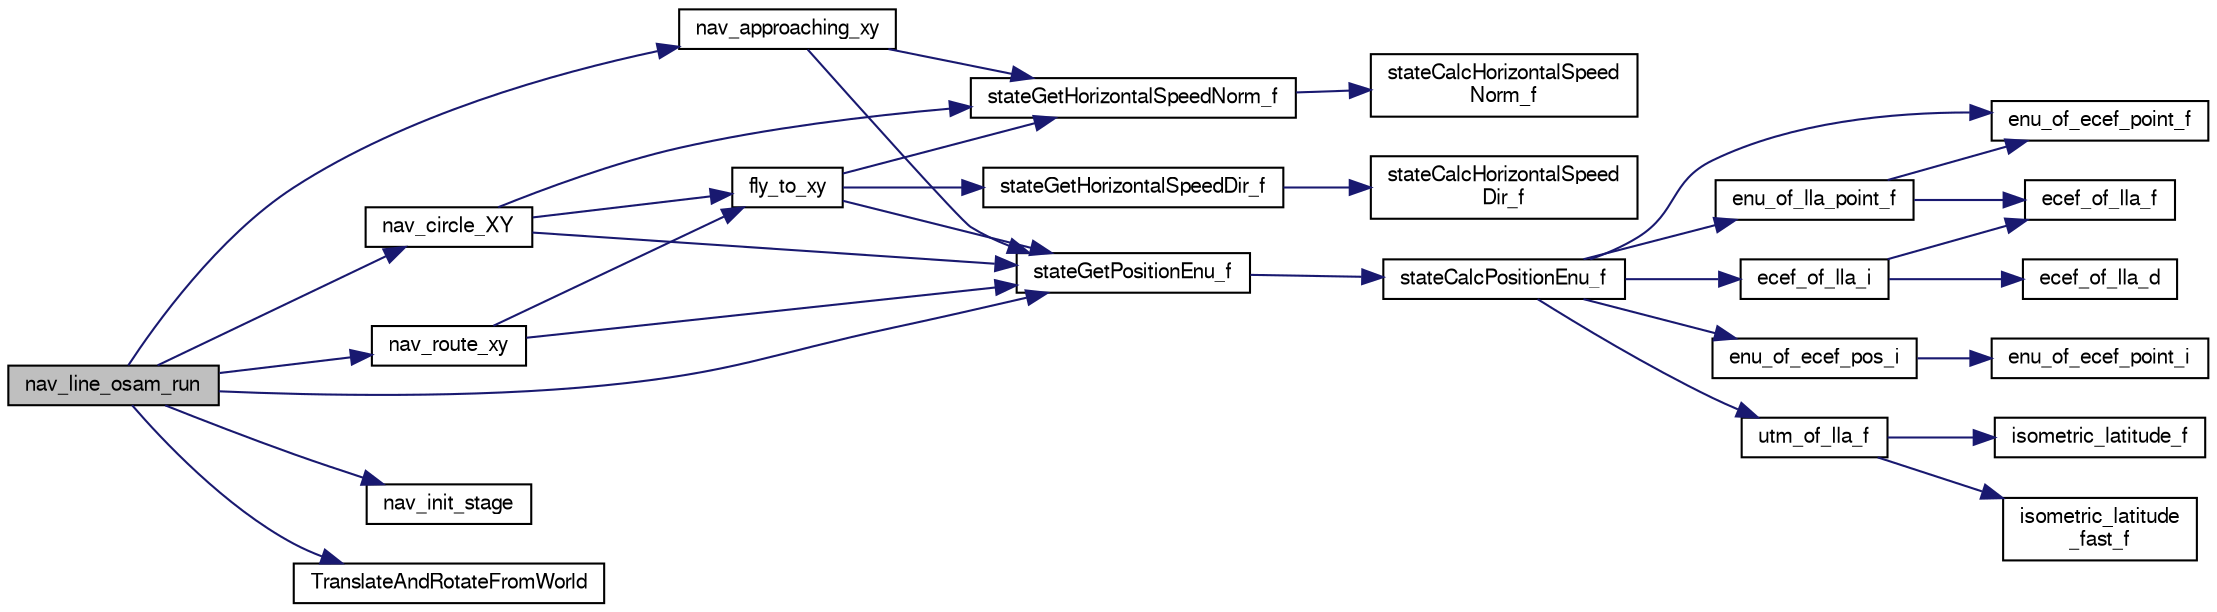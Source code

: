 digraph "nav_line_osam_run"
{
  edge [fontname="FreeSans",fontsize="10",labelfontname="FreeSans",labelfontsize="10"];
  node [fontname="FreeSans",fontsize="10",shape=record];
  rankdir="LR";
  Node1 [label="nav_line_osam_run",height=0.2,width=0.4,color="black", fillcolor="grey75", style="filled", fontcolor="black"];
  Node1 -> Node2 [color="midnightblue",fontsize="10",style="solid",fontname="FreeSans"];
  Node2 [label="nav_approaching_xy",height=0.2,width=0.4,color="black", fillcolor="white", style="filled",URL="$nav_8c.html#a249451b8d1fe0b19866ea68e0d8b86df",tooltip="Decide if the UAV is approaching the current waypoint. "];
  Node2 -> Node3 [color="midnightblue",fontsize="10",style="solid",fontname="FreeSans"];
  Node3 [label="stateGetHorizontalSpeedNorm_f",height=0.2,width=0.4,color="black", fillcolor="white", style="filled",URL="$group__state__velocity.html#ga1396b84069296dc0353f25281a472c08",tooltip="Get norm of horizontal ground speed (float). "];
  Node3 -> Node4 [color="midnightblue",fontsize="10",style="solid",fontname="FreeSans"];
  Node4 [label="stateCalcHorizontalSpeed\lNorm_f",height=0.2,width=0.4,color="black", fillcolor="white", style="filled",URL="$group__state__velocity.html#ga990849172b82f2e3bc1ab9da2395c9c4"];
  Node2 -> Node5 [color="midnightblue",fontsize="10",style="solid",fontname="FreeSans"];
  Node5 [label="stateGetPositionEnu_f",height=0.2,width=0.4,color="black", fillcolor="white", style="filled",URL="$group__state__position.html#ga545d479db45e1a9711e59736b6d1309b",tooltip="Get position in local ENU coordinates (float). "];
  Node5 -> Node6 [color="midnightblue",fontsize="10",style="solid",fontname="FreeSans"];
  Node6 [label="stateCalcPositionEnu_f",height=0.2,width=0.4,color="black", fillcolor="white", style="filled",URL="$group__state__position.html#ga718066acd9581365ca5c2aacb29130fd"];
  Node6 -> Node7 [color="midnightblue",fontsize="10",style="solid",fontname="FreeSans"];
  Node7 [label="enu_of_ecef_point_f",height=0.2,width=0.4,color="black", fillcolor="white", style="filled",URL="$pprz__geodetic__float_8c.html#a2a82ebdce90a3e41d54f72c5e787fcd0"];
  Node6 -> Node8 [color="midnightblue",fontsize="10",style="solid",fontname="FreeSans"];
  Node8 [label="enu_of_ecef_pos_i",height=0.2,width=0.4,color="black", fillcolor="white", style="filled",URL="$group__math__geodetic__int.html#ga710a45725431766f0a003ba93cb58a11",tooltip="Convert a ECEF position to local ENU. "];
  Node8 -> Node9 [color="midnightblue",fontsize="10",style="solid",fontname="FreeSans"];
  Node9 [label="enu_of_ecef_point_i",height=0.2,width=0.4,color="black", fillcolor="white", style="filled",URL="$group__math__geodetic__int.html#ga85bcbfc73a43b120465422ec55647573",tooltip="Convert a point from ECEF to local ENU. "];
  Node6 -> Node10 [color="midnightblue",fontsize="10",style="solid",fontname="FreeSans"];
  Node10 [label="enu_of_lla_point_f",height=0.2,width=0.4,color="black", fillcolor="white", style="filled",URL="$pprz__geodetic__float_8c.html#ab8d5cb7292ea74802e7a94e265c0703a"];
  Node10 -> Node11 [color="midnightblue",fontsize="10",style="solid",fontname="FreeSans"];
  Node11 [label="ecef_of_lla_f",height=0.2,width=0.4,color="black", fillcolor="white", style="filled",URL="$pprz__geodetic__float_8c.html#a65bc5ba8b61d014ca659035759cc001c"];
  Node10 -> Node7 [color="midnightblue",fontsize="10",style="solid",fontname="FreeSans"];
  Node6 -> Node12 [color="midnightblue",fontsize="10",style="solid",fontname="FreeSans"];
  Node12 [label="ecef_of_lla_i",height=0.2,width=0.4,color="black", fillcolor="white", style="filled",URL="$group__math__geodetic__int.html#ga386f7bf340618bf1454ca2a3b5086100",tooltip="Convert a LLA to ECEF. "];
  Node12 -> Node11 [color="midnightblue",fontsize="10",style="solid",fontname="FreeSans"];
  Node12 -> Node13 [color="midnightblue",fontsize="10",style="solid",fontname="FreeSans"];
  Node13 [label="ecef_of_lla_d",height=0.2,width=0.4,color="black", fillcolor="white", style="filled",URL="$group__math__geodetic__double.html#gae6608c48696daebf3382f08e655028d9"];
  Node6 -> Node14 [color="midnightblue",fontsize="10",style="solid",fontname="FreeSans"];
  Node14 [label="utm_of_lla_f",height=0.2,width=0.4,color="black", fillcolor="white", style="filled",URL="$pprz__geodetic__float_8c.html#af99d4775df518f30b741b49c26eceedd"];
  Node14 -> Node15 [color="midnightblue",fontsize="10",style="solid",fontname="FreeSans"];
  Node15 [label="isometric_latitude_f",height=0.2,width=0.4,color="black", fillcolor="white", style="filled",URL="$pprz__geodetic__float_8c.html#a25c5bd31de0ea0d0caf14a0d217ad3ea"];
  Node14 -> Node16 [color="midnightblue",fontsize="10",style="solid",fontname="FreeSans"];
  Node16 [label="isometric_latitude\l_fast_f",height=0.2,width=0.4,color="black", fillcolor="white", style="filled",URL="$pprz__geodetic__float_8c.html#a21ea1b369f7d4abd984fb89c488dde24"];
  Node1 -> Node17 [color="midnightblue",fontsize="10",style="solid",fontname="FreeSans"];
  Node17 [label="nav_circle_XY",height=0.2,width=0.4,color="black", fillcolor="white", style="filled",URL="$nav_8c.html#ad1b9d2e8da4a32477ca8bedc0bca86fe",tooltip="Navigates around (x, y). "];
  Node17 -> Node18 [color="midnightblue",fontsize="10",style="solid",fontname="FreeSans"];
  Node18 [label="fly_to_xy",height=0.2,width=0.4,color="black", fillcolor="white", style="filled",URL="$nav_8c.html#ae9d11d2e378b23ecbee86419cbf341f0",tooltip="Computes desired_x, desired_y and desired_course. "];
  Node18 -> Node19 [color="midnightblue",fontsize="10",style="solid",fontname="FreeSans"];
  Node19 [label="stateGetHorizontalSpeedDir_f",height=0.2,width=0.4,color="black", fillcolor="white", style="filled",URL="$group__state__velocity.html#ga6f8b83126a235daea584aa9ce97f7fac",tooltip="Get dir of horizontal ground speed (float). "];
  Node19 -> Node20 [color="midnightblue",fontsize="10",style="solid",fontname="FreeSans"];
  Node20 [label="stateCalcHorizontalSpeed\lDir_f",height=0.2,width=0.4,color="black", fillcolor="white", style="filled",URL="$group__state__velocity.html#gad9b7b6ea39d5a4ee3e824f97204c4bb5"];
  Node18 -> Node3 [color="midnightblue",fontsize="10",style="solid",fontname="FreeSans"];
  Node18 -> Node5 [color="midnightblue",fontsize="10",style="solid",fontname="FreeSans"];
  Node17 -> Node3 [color="midnightblue",fontsize="10",style="solid",fontname="FreeSans"];
  Node17 -> Node5 [color="midnightblue",fontsize="10",style="solid",fontname="FreeSans"];
  Node1 -> Node21 [color="midnightblue",fontsize="10",style="solid",fontname="FreeSans"];
  Node21 [label="nav_init_stage",height=0.2,width=0.4,color="black", fillcolor="white", style="filled",URL="$nav_8c.html#a2580ee456d7dd3d157fd7c43ad2eac2d",tooltip="needs to be implemented by fixedwing and rotorcraft seperately "];
  Node1 -> Node22 [color="midnightblue",fontsize="10",style="solid",fontname="FreeSans"];
  Node22 [label="nav_route_xy",height=0.2,width=0.4,color="black", fillcolor="white", style="filled",URL="$nav_8c.html#ab4247c9f3dc0417690e1404add032cbe",tooltip="Computes the carrot position along the desired segment. "];
  Node22 -> Node18 [color="midnightblue",fontsize="10",style="solid",fontname="FreeSans"];
  Node22 -> Node5 [color="midnightblue",fontsize="10",style="solid",fontname="FreeSans"];
  Node1 -> Node5 [color="midnightblue",fontsize="10",style="solid",fontname="FreeSans"];
  Node1 -> Node23 [color="midnightblue",fontsize="10",style="solid",fontname="FreeSans"];
  Node23 [label="TranslateAndRotateFromWorld",height=0.2,width=0.4,color="black", fillcolor="white", style="filled",URL="$nav__line__osam_8c.html#ab7d058967ce69d5ca67b0e24bee62da6"];
}
